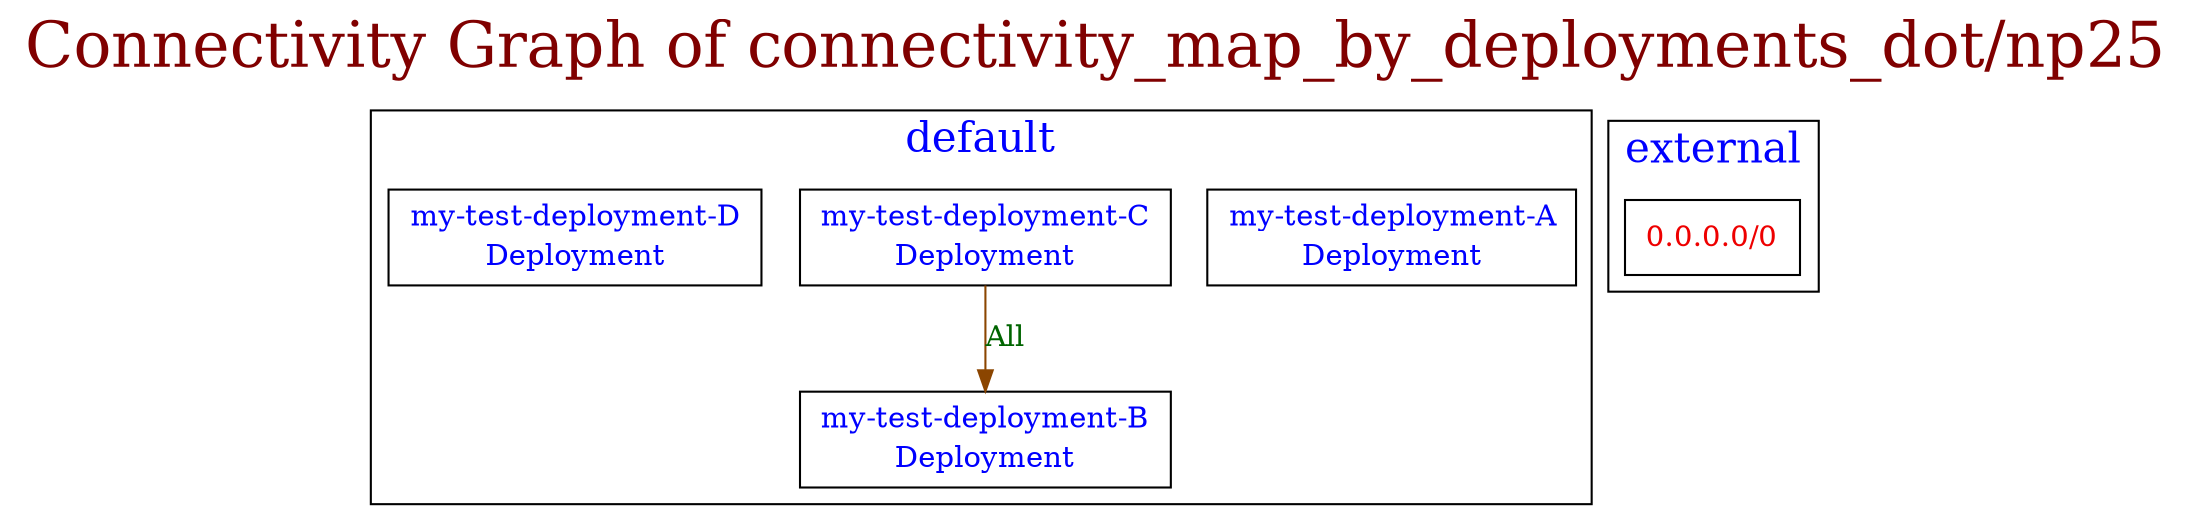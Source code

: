 // The Connectivity Graph of connectivity_map_by_deployments_dot/np25
digraph {
	label="Connectivity Graph of connectivity_map_by_deployments_dot/np25"	labelloc = "t"
	fontsize=30
	fontcolor=webmaroon
subgraph cluster_default_namespace{
	label="default"
	fontsize=20
	fontcolor=blue
	"default/my-test-deployment-A(Deployment)" [label=<<table border="0" cellspacing="0"><tr><td>my-test-deployment-A</td></tr><tr><td>Deployment</td></tr></table>> shape=box fontcolor=blue]
	"default/my-test-deployment-B(Deployment)" [label=<<table border="0" cellspacing="0"><tr><td>my-test-deployment-B</td></tr><tr><td>Deployment</td></tr></table>> shape=box fontcolor=blue]
	"default/my-test-deployment-C(Deployment)" [label=<<table border="0" cellspacing="0"><tr><td>my-test-deployment-C</td></tr><tr><td>Deployment</td></tr></table>> shape=box fontcolor=blue]
	"default/my-test-deployment-D(Deployment)" [label=<<table border="0" cellspacing="0"><tr><td>my-test-deployment-D</td></tr><tr><td>Deployment</td></tr></table>> shape=box fontcolor=blue]
}
subgraph cluster_external_namespace{
	label="external"
	fontsize=20
	fontcolor=blue
	"0.0.0.0/0" [label=<<table border="0" cellspacing="0"><tr><td>0.0.0.0/0</td></tr></table>> shape=box fontcolor=red2]
}
	"default/my-test-deployment-C(Deployment)" -> "default/my-test-deployment-B(Deployment)"[label="All" color=darkorange4 fontcolor=darkgreen dir=both arrowhead=normal arrowtail=none]
}
